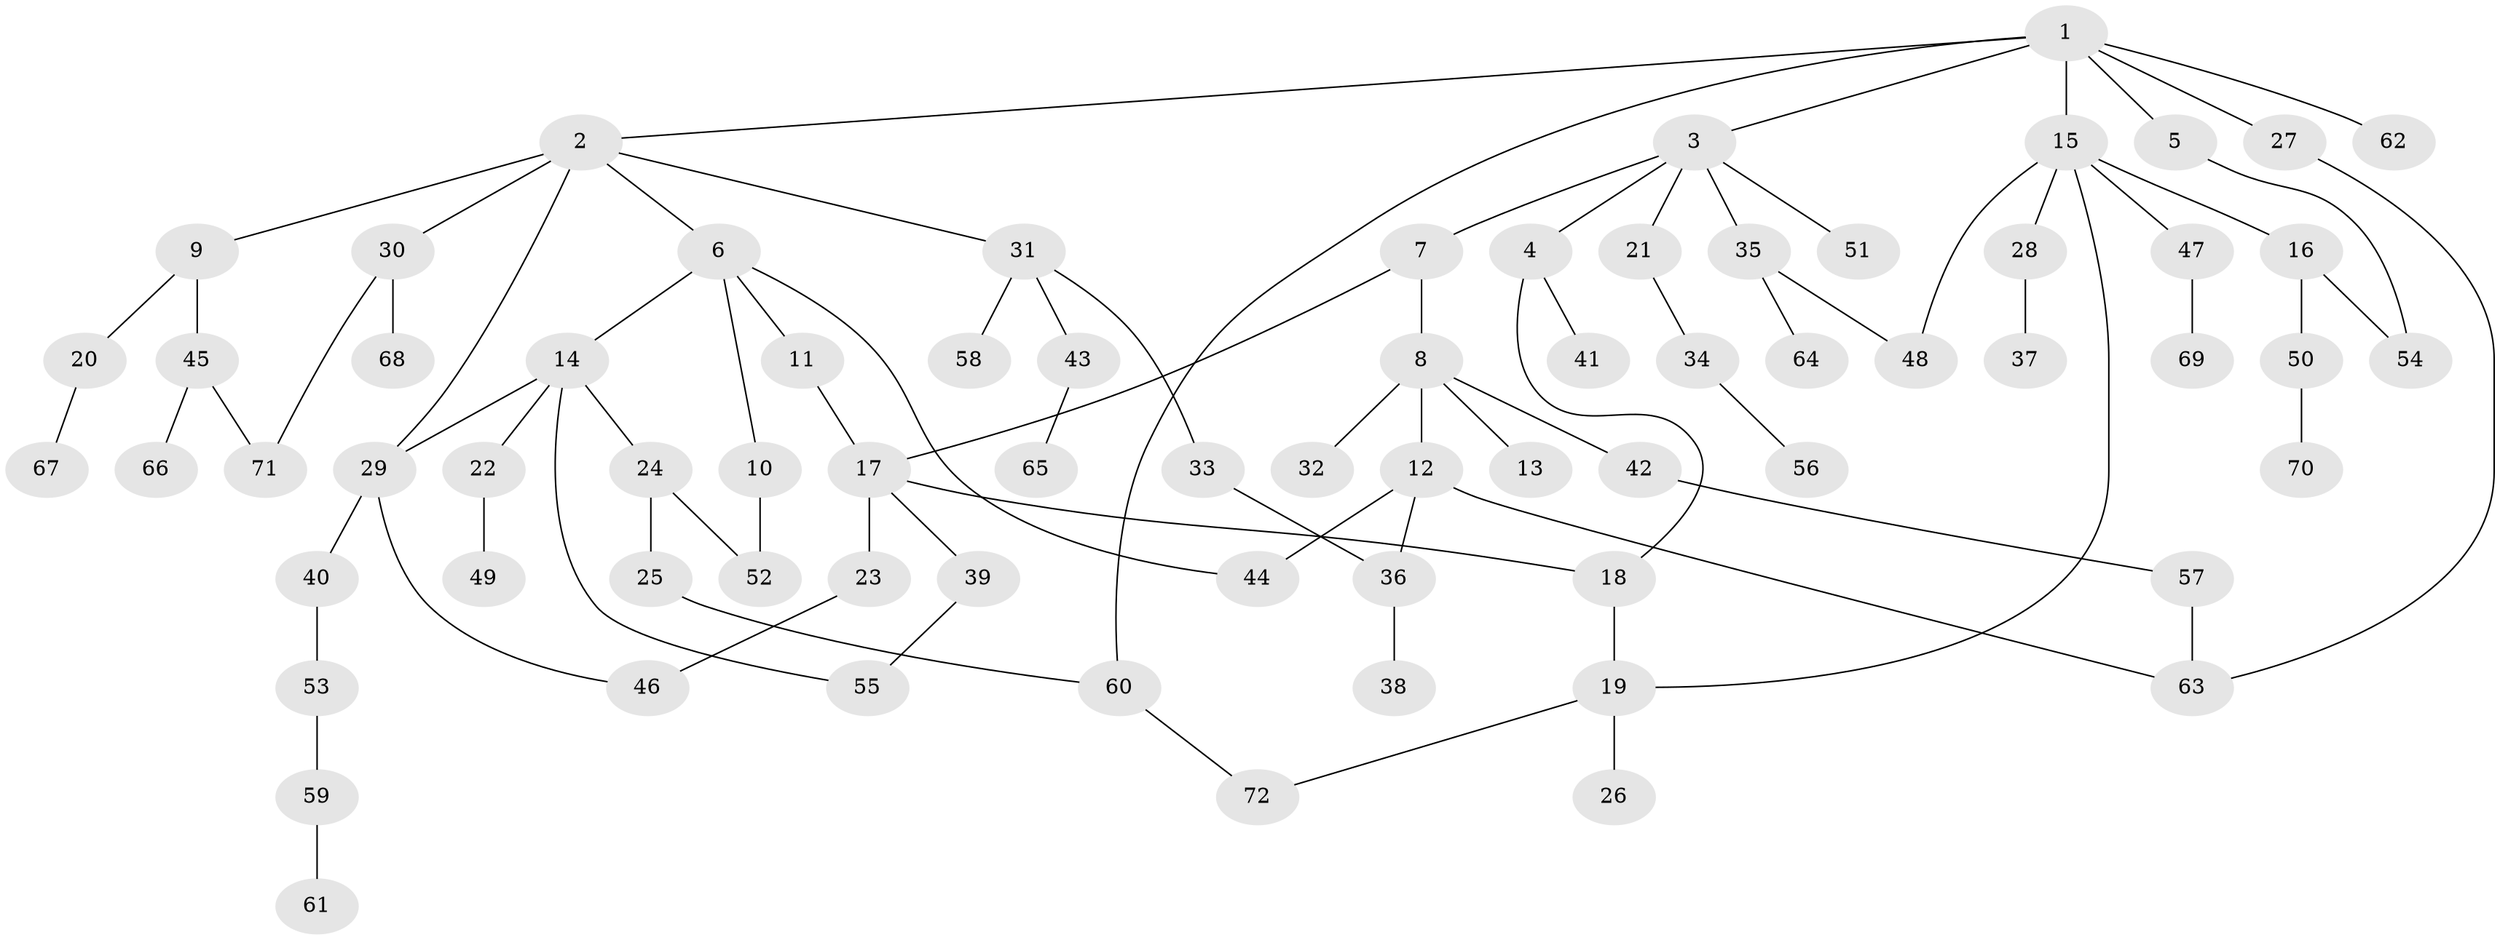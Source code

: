// coarse degree distribution, {1: 0.32, 6: 0.08, 4: 0.04, 2: 0.44, 7: 0.04, 3: 0.04, 5: 0.04}
// Generated by graph-tools (version 1.1) at 2025/46/03/04/25 21:46:10]
// undirected, 72 vertices, 87 edges
graph export_dot {
graph [start="1"]
  node [color=gray90,style=filled];
  1;
  2;
  3;
  4;
  5;
  6;
  7;
  8;
  9;
  10;
  11;
  12;
  13;
  14;
  15;
  16;
  17;
  18;
  19;
  20;
  21;
  22;
  23;
  24;
  25;
  26;
  27;
  28;
  29;
  30;
  31;
  32;
  33;
  34;
  35;
  36;
  37;
  38;
  39;
  40;
  41;
  42;
  43;
  44;
  45;
  46;
  47;
  48;
  49;
  50;
  51;
  52;
  53;
  54;
  55;
  56;
  57;
  58;
  59;
  60;
  61;
  62;
  63;
  64;
  65;
  66;
  67;
  68;
  69;
  70;
  71;
  72;
  1 -- 2;
  1 -- 3;
  1 -- 5;
  1 -- 15;
  1 -- 27;
  1 -- 60;
  1 -- 62;
  2 -- 6;
  2 -- 9;
  2 -- 30;
  2 -- 31;
  2 -- 29;
  3 -- 4;
  3 -- 7;
  3 -- 21;
  3 -- 35;
  3 -- 51;
  4 -- 41;
  4 -- 18;
  5 -- 54;
  6 -- 10;
  6 -- 11;
  6 -- 14;
  6 -- 44;
  7 -- 8;
  7 -- 17;
  8 -- 12;
  8 -- 13;
  8 -- 32;
  8 -- 42;
  9 -- 20;
  9 -- 45;
  10 -- 52;
  11 -- 17;
  12 -- 44;
  12 -- 36;
  12 -- 63;
  14 -- 22;
  14 -- 24;
  14 -- 29;
  14 -- 55;
  15 -- 16;
  15 -- 28;
  15 -- 47;
  15 -- 48;
  15 -- 19;
  16 -- 50;
  16 -- 54;
  17 -- 18;
  17 -- 23;
  17 -- 39;
  18 -- 19;
  19 -- 26;
  19 -- 72;
  20 -- 67;
  21 -- 34;
  22 -- 49;
  23 -- 46;
  24 -- 25;
  24 -- 52;
  25 -- 60;
  27 -- 63;
  28 -- 37;
  29 -- 40;
  29 -- 46;
  30 -- 68;
  30 -- 71;
  31 -- 33;
  31 -- 43;
  31 -- 58;
  33 -- 36;
  34 -- 56;
  35 -- 64;
  35 -- 48;
  36 -- 38;
  39 -- 55;
  40 -- 53;
  42 -- 57;
  43 -- 65;
  45 -- 66;
  45 -- 71;
  47 -- 69;
  50 -- 70;
  53 -- 59;
  57 -- 63;
  59 -- 61;
  60 -- 72;
}

